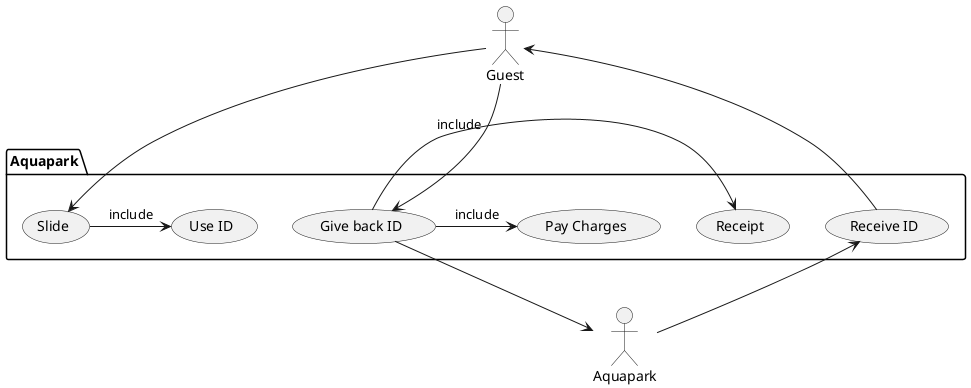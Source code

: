 @startuml
actor "Guest" as g
package Aquapark {
 usecase "Receive ID" as UC1
 usecase "Slide" as UC2
 usecase "Pay Charges" as UC3
 usecase "Use ID" as UC4
 usecase "Give back ID" as UC5
 usecase "Receipt" as UC6
}
actor "Aquapark" as ap
UC1 --> g
g --> UC2
g --> UC5
UC2 -> UC4 : include
UC5 -> UC3 : include
UC5 -> UC6 : include
ap --> UC1
UC5 --> ap
@enduml